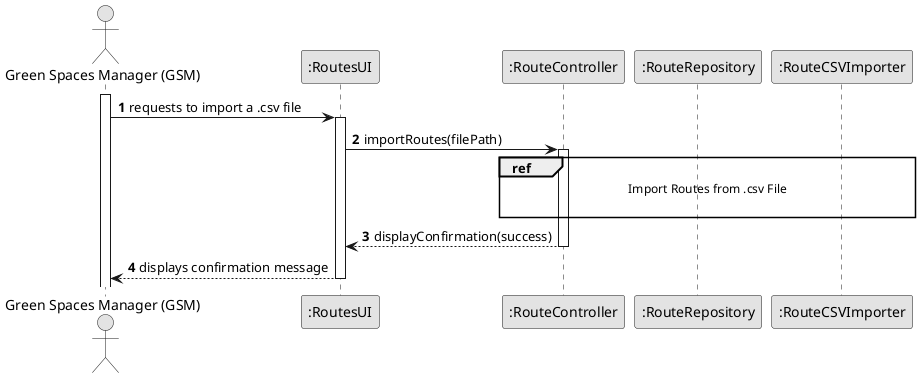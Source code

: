@startuml
skinparam monochrome true
skinparam packageStyle rectangle
skinparam shadowing false

autonumber

'hide footbox
actor "Green Spaces Manager (GSM)" as GSM
participant ":RoutesUI" as UI
participant ":RouteController" as CTR
participant ":RouteRepository" as Repository
participant ":RouteCSVImporter" as Importer

activate GSM

GSM -> UI : requests to import a .csv file
activate UI

UI -> CTR : importRoutes(filePath)
activate CTR


    ref over CTR, Repository, Importer
                        Import Routes from .csv File

                    end



CTR --> UI : displayConfirmation(success)
deactivate CTR

UI --> GSM : displays confirmation message
deactivate UI

@enduml

